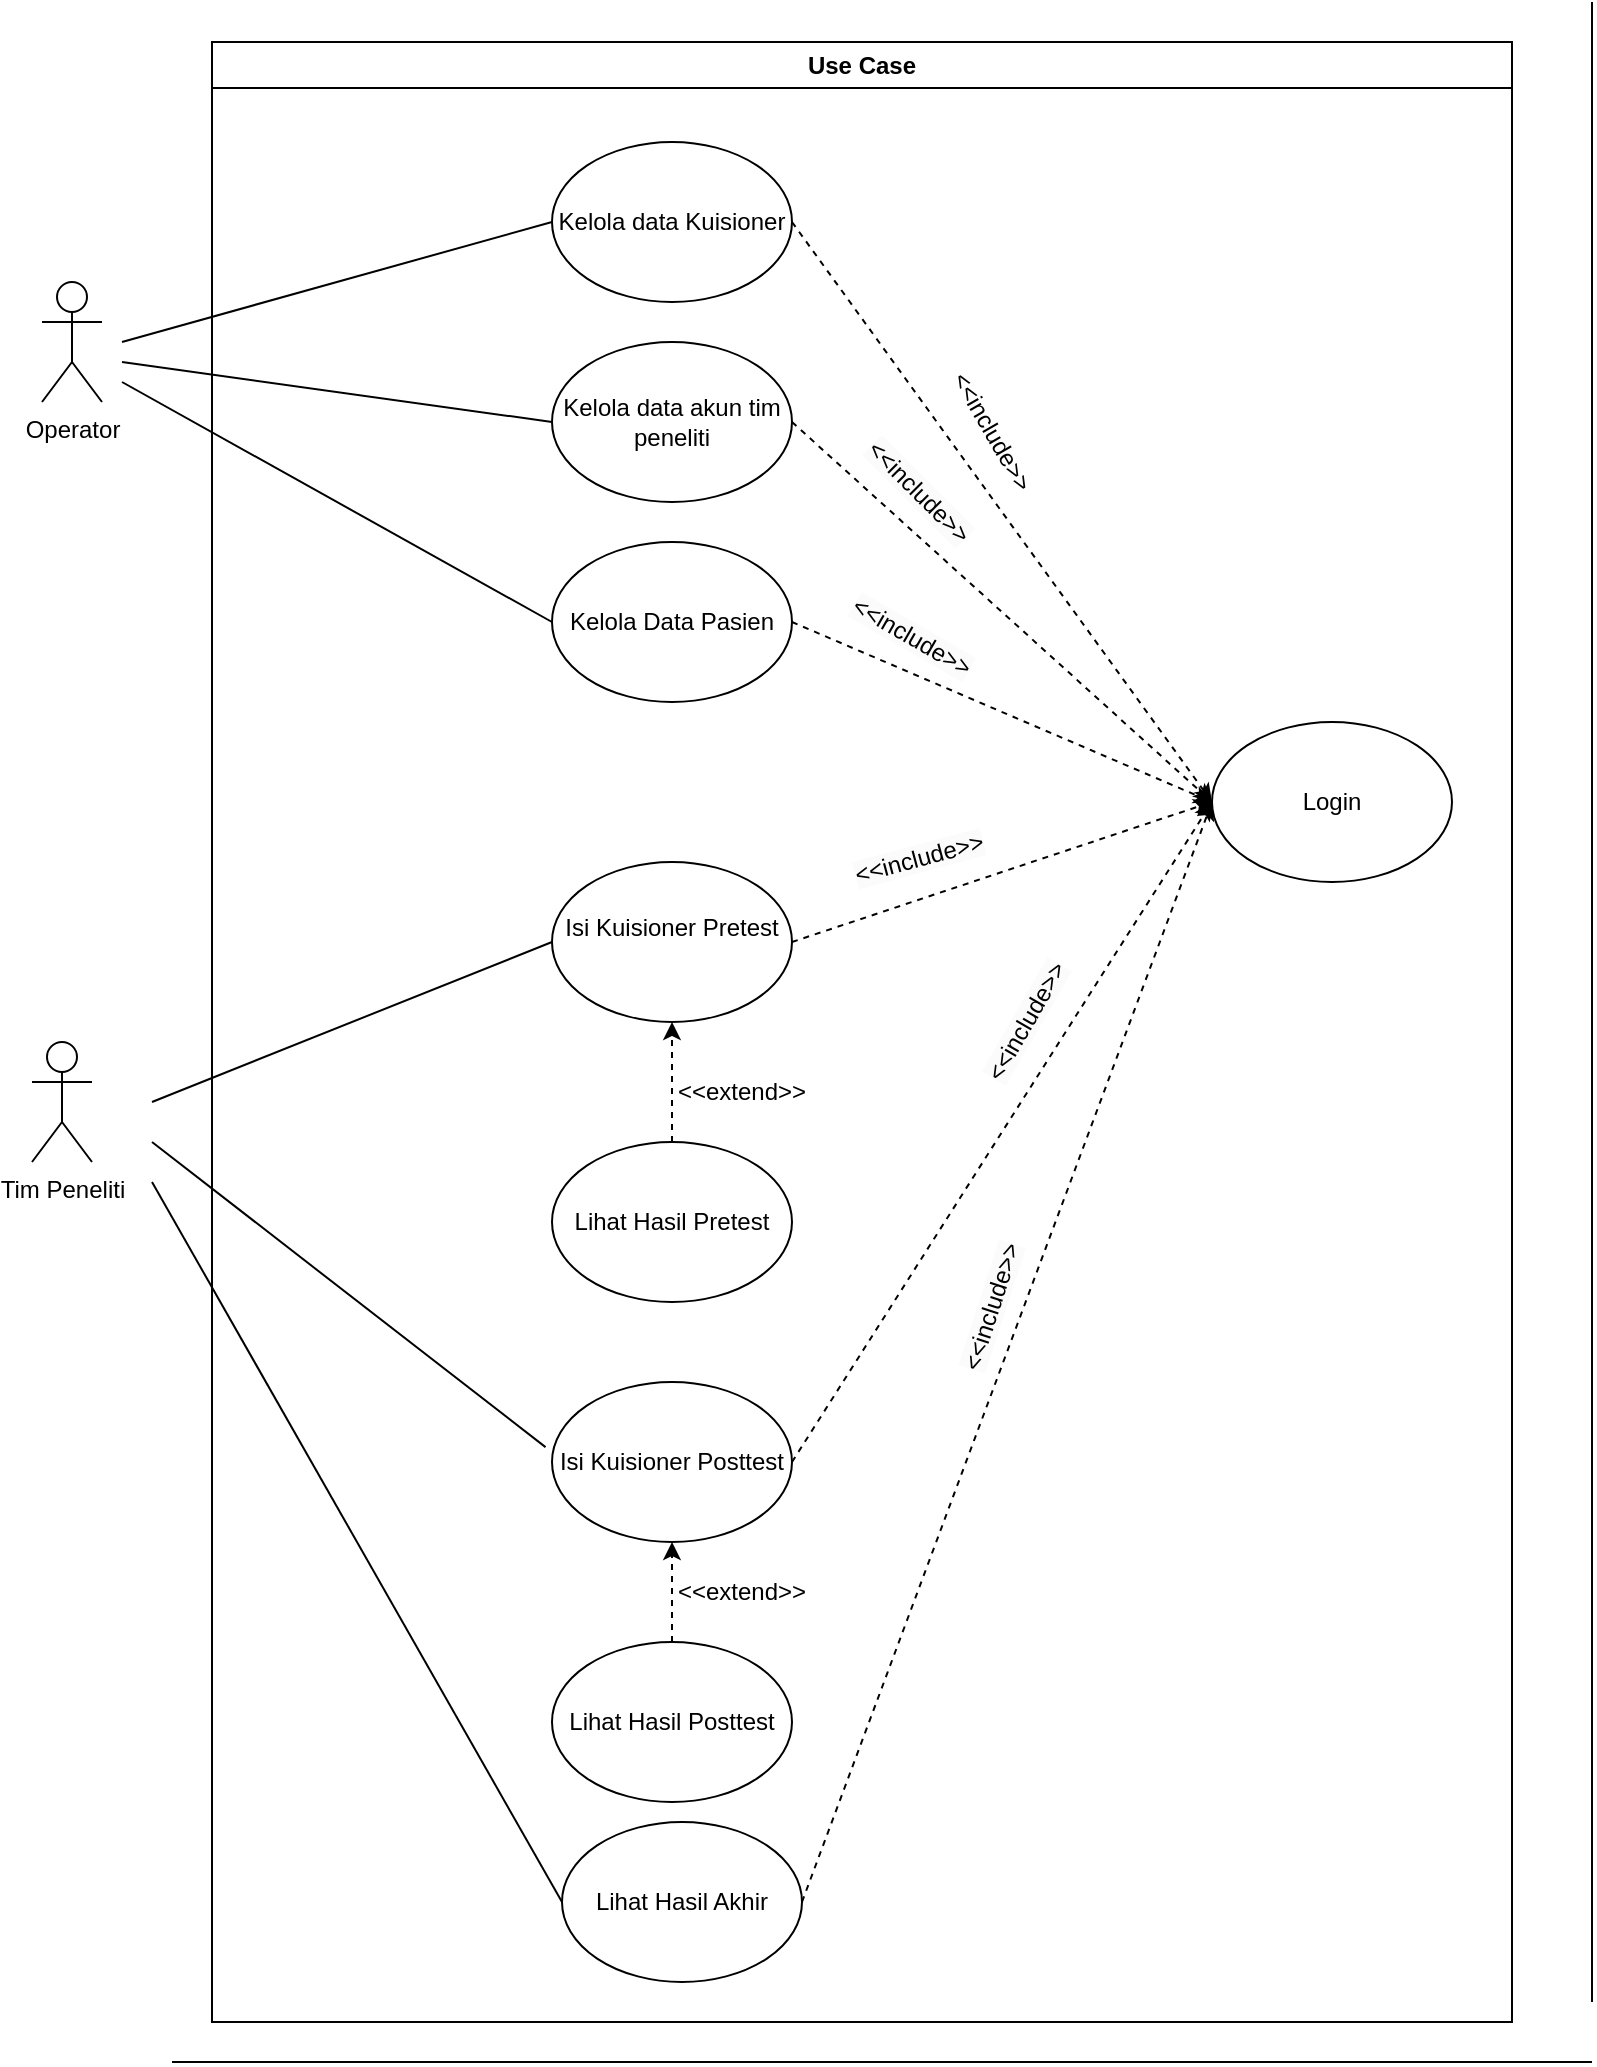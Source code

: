 <mxfile version="26.0.16">
  <diagram name="Page-1" id="q81V6D7OOyBBokkwj8Fw">
    <mxGraphModel dx="765" dy="1477" grid="1" gridSize="10" guides="1" tooltips="1" connect="1" arrows="1" fold="1" page="1" pageScale="1" pageWidth="850" pageHeight="1100" math="0" shadow="0">
      <root>
        <mxCell id="0" />
        <mxCell id="1" parent="0" />
        <mxCell id="_U5GMrZwOCNGPaZ26GaN-1" value="Operator&lt;div&gt;&lt;br&gt;&lt;/div&gt;" style="shape=umlActor;verticalLabelPosition=bottom;verticalAlign=top;html=1;outlineConnect=0;" parent="1" vertex="1">
          <mxGeometry x="105" y="20" width="30" height="60" as="geometry" />
        </mxCell>
        <mxCell id="e6WwedqKmUX0gaVpshAz-4" style="rounded=0;orthogonalLoop=1;jettySize=auto;html=1;exitX=1;exitY=0.5;exitDx=0;exitDy=0;entryX=0;entryY=0.5;entryDx=0;entryDy=0;dashed=1;" parent="1" source="_U5GMrZwOCNGPaZ26GaN-2" target="e6WwedqKmUX0gaVpshAz-3" edge="1">
          <mxGeometry relative="1" as="geometry" />
        </mxCell>
        <mxCell id="_U5GMrZwOCNGPaZ26GaN-2" value="Kelola data Kuisioner" style="ellipse;whiteSpace=wrap;html=1;" parent="1" vertex="1">
          <mxGeometry x="360" y="-50" width="120" height="80" as="geometry" />
        </mxCell>
        <mxCell id="e6WwedqKmUX0gaVpshAz-5" style="rounded=0;orthogonalLoop=1;jettySize=auto;html=1;exitX=1;exitY=0.5;exitDx=0;exitDy=0;dashed=1;" parent="1" source="_U5GMrZwOCNGPaZ26GaN-3" edge="1">
          <mxGeometry relative="1" as="geometry">
            <mxPoint x="690" y="280" as="targetPoint" />
          </mxGeometry>
        </mxCell>
        <mxCell id="_U5GMrZwOCNGPaZ26GaN-3" value="Kelola data akun tim peneliti" style="ellipse;whiteSpace=wrap;html=1;" parent="1" vertex="1">
          <mxGeometry x="360" y="50" width="120" height="80" as="geometry" />
        </mxCell>
        <mxCell id="e6WwedqKmUX0gaVpshAz-6" style="rounded=0;orthogonalLoop=1;jettySize=auto;html=1;exitX=1;exitY=0.5;exitDx=0;exitDy=0;entryX=0;entryY=0.5;entryDx=0;entryDy=0;dashed=1;" parent="1" source="_U5GMrZwOCNGPaZ26GaN-5" target="e6WwedqKmUX0gaVpshAz-3" edge="1">
          <mxGeometry relative="1" as="geometry" />
        </mxCell>
        <mxCell id="_U5GMrZwOCNGPaZ26GaN-5" value="Kelola Data Pasien" style="ellipse;whiteSpace=wrap;html=1;" parent="1" vertex="1">
          <mxGeometry x="360" y="150" width="120" height="80" as="geometry" />
        </mxCell>
        <mxCell id="_U5GMrZwOCNGPaZ26GaN-7" value="" style="endArrow=none;html=1;rounded=0;entryX=0;entryY=0.5;entryDx=0;entryDy=0;" parent="1" target="_U5GMrZwOCNGPaZ26GaN-2" edge="1">
          <mxGeometry width="50" height="50" relative="1" as="geometry">
            <mxPoint x="145" y="50" as="sourcePoint" />
            <mxPoint x="445" y="-10" as="targetPoint" />
          </mxGeometry>
        </mxCell>
        <mxCell id="_U5GMrZwOCNGPaZ26GaN-8" value="" style="endArrow=none;html=1;rounded=0;entryX=0;entryY=0.5;entryDx=0;entryDy=0;" parent="1" target="_U5GMrZwOCNGPaZ26GaN-3" edge="1">
          <mxGeometry width="50" height="50" relative="1" as="geometry">
            <mxPoint x="145" y="60" as="sourcePoint" />
            <mxPoint x="370" as="targetPoint" />
          </mxGeometry>
        </mxCell>
        <mxCell id="_U5GMrZwOCNGPaZ26GaN-9" value="" style="endArrow=none;html=1;rounded=0;entryX=0;entryY=0.5;entryDx=0;entryDy=0;" parent="1" target="_U5GMrZwOCNGPaZ26GaN-5" edge="1">
          <mxGeometry width="50" height="50" relative="1" as="geometry">
            <mxPoint x="145" y="70" as="sourcePoint" />
            <mxPoint x="380" y="10" as="targetPoint" />
          </mxGeometry>
        </mxCell>
        <mxCell id="_U5GMrZwOCNGPaZ26GaN-10" value="Tim Peneliti&lt;div&gt;&lt;br&gt;&lt;/div&gt;" style="shape=umlActor;verticalLabelPosition=bottom;verticalAlign=top;html=1;outlineConnect=0;" parent="1" vertex="1">
          <mxGeometry x="100" y="400" width="30" height="60" as="geometry" />
        </mxCell>
        <mxCell id="e6WwedqKmUX0gaVpshAz-7" style="rounded=0;orthogonalLoop=1;jettySize=auto;html=1;exitX=1;exitY=0.5;exitDx=0;exitDy=0;entryX=0;entryY=0.5;entryDx=0;entryDy=0;dashed=1;" parent="1" source="_U5GMrZwOCNGPaZ26GaN-11" target="e6WwedqKmUX0gaVpshAz-3" edge="1">
          <mxGeometry relative="1" as="geometry" />
        </mxCell>
        <mxCell id="_U5GMrZwOCNGPaZ26GaN-11" value="&#xa;Isi Kuisioner Pretest&#xa;&#xa;" style="ellipse;whiteSpace=wrap;html=1;" parent="1" vertex="1">
          <mxGeometry x="360" y="310" width="120" height="80" as="geometry" />
        </mxCell>
        <mxCell id="e6WwedqKmUX0gaVpshAz-8" style="rounded=0;orthogonalLoop=1;jettySize=auto;html=1;exitX=1;exitY=0.5;exitDx=0;exitDy=0;entryX=0;entryY=0.5;entryDx=0;entryDy=0;dashed=1;" parent="1" source="_U5GMrZwOCNGPaZ26GaN-12" target="e6WwedqKmUX0gaVpshAz-3" edge="1">
          <mxGeometry relative="1" as="geometry" />
        </mxCell>
        <mxCell id="_U5GMrZwOCNGPaZ26GaN-12" value="Isi Kuisioner Posttest" style="ellipse;whiteSpace=wrap;html=1;" parent="1" vertex="1">
          <mxGeometry x="360" y="570" width="120" height="80" as="geometry" />
        </mxCell>
        <mxCell id="_U5GMrZwOCNGPaZ26GaN-13" value="" style="endArrow=none;html=1;rounded=0;entryX=0;entryY=0.5;entryDx=0;entryDy=0;" parent="1" target="_U5GMrZwOCNGPaZ26GaN-11" edge="1">
          <mxGeometry width="50" height="50" relative="1" as="geometry">
            <mxPoint x="160" y="430" as="sourcePoint" />
            <mxPoint x="375" y="310" as="targetPoint" />
          </mxGeometry>
        </mxCell>
        <mxCell id="_U5GMrZwOCNGPaZ26GaN-14" value="" style="endArrow=none;html=1;rounded=0;entryX=-0.027;entryY=0.407;entryDx=0;entryDy=0;entryPerimeter=0;" parent="1" target="_U5GMrZwOCNGPaZ26GaN-12" edge="1">
          <mxGeometry width="50" height="50" relative="1" as="geometry">
            <mxPoint x="160" y="450" as="sourcePoint" />
            <mxPoint x="385" y="320" as="targetPoint" />
          </mxGeometry>
        </mxCell>
        <mxCell id="e6WwedqKmUX0gaVpshAz-2" style="edgeStyle=orthogonalEdgeStyle;rounded=0;orthogonalLoop=1;jettySize=auto;html=1;exitX=0.5;exitY=0;exitDx=0;exitDy=0;entryX=0.5;entryY=1;entryDx=0;entryDy=0;dashed=1;" parent="1" source="_U5GMrZwOCNGPaZ26GaN-15" target="_U5GMrZwOCNGPaZ26GaN-11" edge="1">
          <mxGeometry relative="1" as="geometry" />
        </mxCell>
        <mxCell id="_U5GMrZwOCNGPaZ26GaN-15" value="Lihat Hasil Pretest" style="ellipse;whiteSpace=wrap;html=1;" parent="1" vertex="1">
          <mxGeometry x="360" y="450" width="120" height="80" as="geometry" />
        </mxCell>
        <mxCell id="e6WwedqKmUX0gaVpshAz-1" style="edgeStyle=orthogonalEdgeStyle;rounded=0;orthogonalLoop=1;jettySize=auto;html=1;exitX=0.5;exitY=0;exitDx=0;exitDy=0;entryX=0.5;entryY=1;entryDx=0;entryDy=0;dashed=1;" parent="1" source="_U5GMrZwOCNGPaZ26GaN-17" target="_U5GMrZwOCNGPaZ26GaN-12" edge="1">
          <mxGeometry relative="1" as="geometry" />
        </mxCell>
        <mxCell id="_U5GMrZwOCNGPaZ26GaN-17" value="Lihat Hasil Posttest" style="ellipse;whiteSpace=wrap;html=1;" parent="1" vertex="1">
          <mxGeometry x="360" y="700" width="120" height="80" as="geometry" />
        </mxCell>
        <mxCell id="_U5GMrZwOCNGPaZ26GaN-19" value="&amp;lt;&amp;lt;extend&amp;gt;&amp;gt;" style="text;html=1;align=center;verticalAlign=middle;whiteSpace=wrap;rounded=0;" parent="1" vertex="1">
          <mxGeometry x="425" y="410" width="60" height="30" as="geometry" />
        </mxCell>
        <mxCell id="_U5GMrZwOCNGPaZ26GaN-20" value="&amp;lt;&amp;lt;extend&amp;gt;&amp;gt;" style="text;html=1;align=center;verticalAlign=middle;whiteSpace=wrap;rounded=0;" parent="1" vertex="1">
          <mxGeometry x="425" y="660" width="60" height="30" as="geometry" />
        </mxCell>
        <mxCell id="e6WwedqKmUX0gaVpshAz-9" style="rounded=0;orthogonalLoop=1;jettySize=auto;html=1;exitX=1;exitY=0.5;exitDx=0;exitDy=0;entryX=0;entryY=0.5;entryDx=0;entryDy=0;dashed=1;" parent="1" source="_U5GMrZwOCNGPaZ26GaN-21" target="e6WwedqKmUX0gaVpshAz-3" edge="1">
          <mxGeometry relative="1" as="geometry" />
        </mxCell>
        <mxCell id="_U5GMrZwOCNGPaZ26GaN-21" value="Lihat Hasil Akhir" style="ellipse;whiteSpace=wrap;html=1;" parent="1" vertex="1">
          <mxGeometry x="365" y="790" width="120" height="80" as="geometry" />
        </mxCell>
        <mxCell id="e6WwedqKmUX0gaVpshAz-3" value="Login" style="ellipse;whiteSpace=wrap;html=1;" parent="1" vertex="1">
          <mxGeometry x="690" y="240" width="120" height="80" as="geometry" />
        </mxCell>
        <mxCell id="e6WwedqKmUX0gaVpshAz-10" value="&amp;lt;&amp;lt;include&amp;gt;&amp;gt;" style="text;html=1;align=center;verticalAlign=middle;whiteSpace=wrap;rounded=0;rotation=60;" parent="1" vertex="1">
          <mxGeometry x="550" y="80" width="60" height="30" as="geometry" />
        </mxCell>
        <mxCell id="e6WwedqKmUX0gaVpshAz-11" value="&lt;span style=&quot;color: rgb(0, 0, 0); font-family: Helvetica; font-size: 12px; font-style: normal; font-variant-ligatures: normal; font-variant-caps: normal; font-weight: 400; letter-spacing: normal; orphans: 2; text-align: center; text-indent: 0px; text-transform: none; widows: 2; word-spacing: 0px; -webkit-text-stroke-width: 0px; white-space: normal; background-color: rgb(251, 251, 251); text-decoration-thickness: initial; text-decoration-style: initial; text-decoration-color: initial; display: inline !important; float: none;&quot;&gt;&amp;lt;&amp;lt;include&amp;gt;&amp;gt;&lt;/span&gt;" style="text;whiteSpace=wrap;html=1;rotation=45;" parent="1" vertex="1">
          <mxGeometry x="500" y="120" width="100" height="40" as="geometry" />
        </mxCell>
        <mxCell id="e6WwedqKmUX0gaVpshAz-12" value="&lt;span style=&quot;color: rgb(0, 0, 0); font-family: Helvetica; font-size: 12px; font-style: normal; font-variant-ligatures: normal; font-variant-caps: normal; font-weight: 400; letter-spacing: normal; orphans: 2; text-align: center; text-indent: 0px; text-transform: none; widows: 2; word-spacing: 0px; -webkit-text-stroke-width: 0px; white-space: normal; background-color: rgb(251, 251, 251); text-decoration-thickness: initial; text-decoration-style: initial; text-decoration-color: initial; display: inline !important; float: none;&quot;&gt;&amp;lt;&amp;lt;include&amp;gt;&amp;gt;&lt;/span&gt;" style="text;whiteSpace=wrap;html=1;rotation=30;" parent="1" vertex="1">
          <mxGeometry x="500" y="190" width="100" height="40" as="geometry" />
        </mxCell>
        <mxCell id="e6WwedqKmUX0gaVpshAz-13" value="&lt;span style=&quot;color: rgb(0, 0, 0); font-family: Helvetica; font-size: 12px; font-style: normal; font-variant-ligatures: normal; font-variant-caps: normal; font-weight: 400; letter-spacing: normal; orphans: 2; text-align: center; text-indent: 0px; text-transform: none; widows: 2; word-spacing: 0px; -webkit-text-stroke-width: 0px; white-space: normal; background-color: rgb(251, 251, 251); text-decoration-thickness: initial; text-decoration-style: initial; text-decoration-color: initial; display: inline !important; float: none;&quot;&gt;&amp;lt;&amp;lt;include&amp;gt;&amp;gt;&lt;/span&gt;" style="text;whiteSpace=wrap;html=1;rotation=-15;" parent="1" vertex="1">
          <mxGeometry x="510" y="290" width="100" height="40" as="geometry" />
        </mxCell>
        <mxCell id="e6WwedqKmUX0gaVpshAz-14" value="&lt;span style=&quot;color: rgb(0, 0, 0); font-family: Helvetica; font-size: 12px; font-style: normal; font-variant-ligatures: normal; font-variant-caps: normal; font-weight: 400; letter-spacing: normal; orphans: 2; text-align: center; text-indent: 0px; text-transform: none; widows: 2; word-spacing: 0px; -webkit-text-stroke-width: 0px; white-space: normal; background-color: rgb(251, 251, 251); text-decoration-thickness: initial; text-decoration-style: initial; text-decoration-color: initial; display: inline !important; float: none;&quot;&gt;&amp;lt;&amp;lt;include&amp;gt;&amp;gt;&lt;/span&gt;" style="text;whiteSpace=wrap;html=1;rotation=-60;" parent="1" vertex="1">
          <mxGeometry x="560" y="360" width="100" height="40" as="geometry" />
        </mxCell>
        <mxCell id="e6WwedqKmUX0gaVpshAz-15" value="&lt;span style=&quot;color: rgb(0, 0, 0); font-family: Helvetica; font-size: 12px; font-style: normal; font-variant-ligatures: normal; font-variant-caps: normal; font-weight: 400; letter-spacing: normal; orphans: 2; text-align: center; text-indent: 0px; text-transform: none; widows: 2; word-spacing: 0px; -webkit-text-stroke-width: 0px; white-space: normal; background-color: rgb(251, 251, 251); text-decoration-thickness: initial; text-decoration-style: initial; text-decoration-color: initial; display: inline !important; float: none;&quot;&gt;&amp;lt;&amp;lt;include&amp;gt;&amp;gt;&lt;/span&gt;" style="text;whiteSpace=wrap;html=1;rotation=-72;" parent="1" vertex="1">
          <mxGeometry x="540" y="500" width="100" height="40" as="geometry" />
        </mxCell>
        <mxCell id="e6WwedqKmUX0gaVpshAz-19" value="Use Case" style="swimlane;whiteSpace=wrap;html=1;" parent="1" vertex="1">
          <mxGeometry x="190" y="-100" width="650" height="990" as="geometry" />
        </mxCell>
        <mxCell id="e6WwedqKmUX0gaVpshAz-20" value="" style="endArrow=none;html=1;rounded=0;" parent="1" edge="1">
          <mxGeometry width="50" height="50" relative="1" as="geometry">
            <mxPoint x="880" y="880" as="sourcePoint" />
            <mxPoint x="880" y="-120" as="targetPoint" />
          </mxGeometry>
        </mxCell>
        <mxCell id="e6WwedqKmUX0gaVpshAz-21" value="" style="endArrow=none;html=1;rounded=0;" parent="1" edge="1">
          <mxGeometry width="50" height="50" relative="1" as="geometry">
            <mxPoint x="170" y="910" as="sourcePoint" />
            <mxPoint x="880" y="910" as="targetPoint" />
          </mxGeometry>
        </mxCell>
        <mxCell id="e6WwedqKmUX0gaVpshAz-22" value="" style="endArrow=none;html=1;rounded=0;entryX=0;entryY=0.5;entryDx=0;entryDy=0;" parent="1" target="_U5GMrZwOCNGPaZ26GaN-21" edge="1">
          <mxGeometry width="50" height="50" relative="1" as="geometry">
            <mxPoint x="160" y="470" as="sourcePoint" />
            <mxPoint x="367" y="613" as="targetPoint" />
          </mxGeometry>
        </mxCell>
      </root>
    </mxGraphModel>
  </diagram>
</mxfile>

